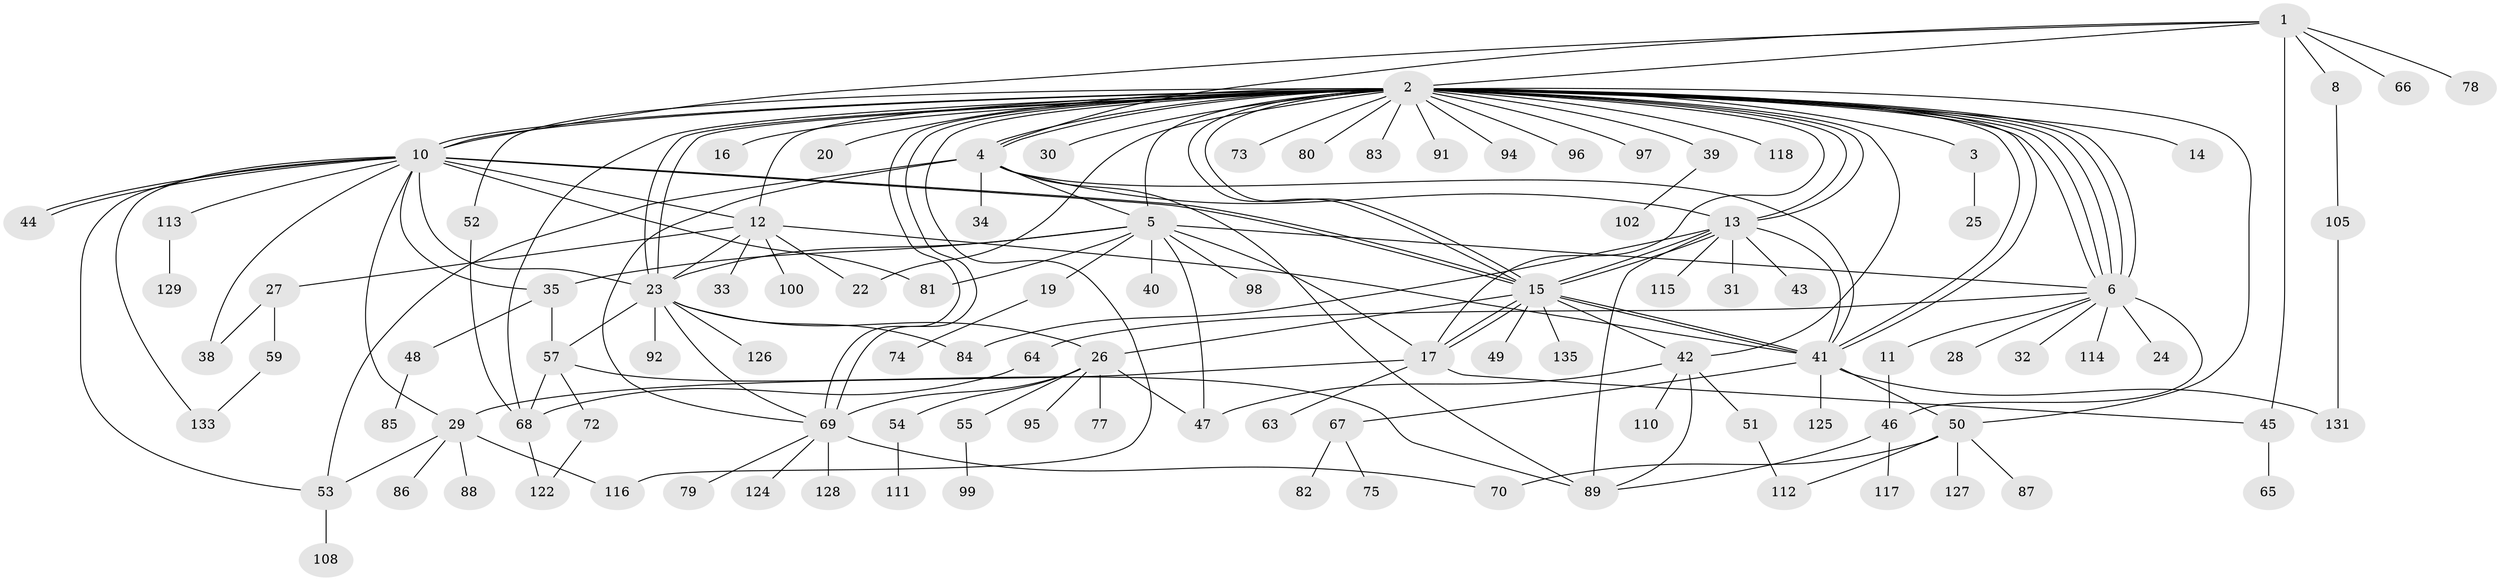 // original degree distribution, {6: 0.037037037037037035, 45: 0.007407407407407408, 2: 0.28888888888888886, 10: 0.007407407407407408, 11: 0.02962962962962963, 14: 0.014814814814814815, 4: 0.05185185185185185, 13: 0.007407407407407408, 9: 0.007407407407407408, 1: 0.4444444444444444, 8: 0.022222222222222223, 3: 0.05925925925925926, 5: 0.022222222222222223}
// Generated by graph-tools (version 1.1) at 2025/11/02/27/25 16:11:12]
// undirected, 107 vertices, 171 edges
graph export_dot {
graph [start="1"]
  node [color=gray90,style=filled];
  1 [super="+7"];
  2 [super="+134"];
  3;
  4 [super="+18"];
  5 [super="+9"];
  6 [super="+123"];
  8;
  10 [super="+109"];
  11 [super="+61"];
  12 [super="+90"];
  13;
  14;
  15 [super="+104"];
  16;
  17 [super="+21"];
  19;
  20;
  22;
  23 [super="+37"];
  24;
  25;
  26 [super="+101"];
  27;
  28;
  29 [super="+76"];
  30;
  31;
  32;
  33;
  34 [super="+60"];
  35 [super="+36"];
  38;
  39 [super="+121"];
  40;
  41 [super="+119"];
  42;
  43;
  44;
  45 [super="+71"];
  46 [super="+107"];
  47;
  48;
  49 [super="+106"];
  50 [super="+93"];
  51;
  52;
  53 [super="+58"];
  54;
  55 [super="+56"];
  57 [super="+130"];
  59 [super="+62"];
  63;
  64;
  65;
  66;
  67;
  68 [super="+120"];
  69 [super="+103"];
  70;
  72;
  73;
  74;
  75;
  77;
  78;
  79;
  80;
  81;
  82;
  83;
  84;
  85;
  86;
  87;
  88;
  89;
  91;
  92 [super="+132"];
  94;
  95;
  96;
  97;
  98;
  99;
  100;
  102;
  105;
  108;
  110;
  111;
  112;
  113;
  114;
  115;
  116;
  117;
  118;
  122;
  124;
  125;
  126;
  127;
  128;
  129;
  131;
  133;
  135;
  1 -- 2;
  1 -- 4;
  1 -- 8;
  1 -- 66;
  1 -- 78;
  1 -- 10;
  1 -- 45 [weight=2];
  2 -- 3;
  2 -- 4;
  2 -- 4;
  2 -- 5;
  2 -- 6;
  2 -- 6;
  2 -- 6;
  2 -- 6;
  2 -- 6;
  2 -- 10;
  2 -- 10;
  2 -- 12;
  2 -- 13;
  2 -- 13;
  2 -- 14;
  2 -- 15;
  2 -- 15;
  2 -- 16;
  2 -- 17;
  2 -- 20;
  2 -- 22;
  2 -- 23;
  2 -- 23;
  2 -- 30;
  2 -- 39;
  2 -- 41 [weight=2];
  2 -- 41;
  2 -- 42;
  2 -- 50;
  2 -- 52;
  2 -- 69;
  2 -- 69;
  2 -- 73;
  2 -- 80;
  2 -- 83;
  2 -- 91;
  2 -- 94;
  2 -- 96;
  2 -- 97;
  2 -- 116;
  2 -- 118;
  2 -- 68;
  3 -- 25;
  4 -- 5;
  4 -- 13;
  4 -- 34;
  4 -- 41;
  4 -- 69;
  4 -- 89;
  4 -- 53;
  5 -- 6;
  5 -- 17;
  5 -- 19;
  5 -- 35;
  5 -- 40;
  5 -- 47;
  5 -- 81;
  5 -- 98;
  5 -- 23;
  6 -- 11;
  6 -- 24;
  6 -- 28;
  6 -- 32;
  6 -- 46;
  6 -- 64;
  6 -- 114;
  8 -- 105;
  10 -- 15 [weight=2];
  10 -- 15;
  10 -- 38;
  10 -- 44;
  10 -- 44;
  10 -- 81;
  10 -- 133;
  10 -- 113;
  10 -- 53;
  10 -- 23;
  10 -- 12;
  10 -- 35;
  10 -- 29;
  11 -- 46;
  12 -- 22;
  12 -- 27;
  12 -- 33;
  12 -- 41;
  12 -- 100;
  12 -- 23;
  13 -- 15;
  13 -- 15;
  13 -- 31;
  13 -- 41;
  13 -- 43;
  13 -- 84;
  13 -- 89;
  13 -- 115;
  15 -- 17;
  15 -- 17;
  15 -- 26;
  15 -- 41;
  15 -- 41;
  15 -- 42;
  15 -- 49;
  15 -- 135;
  17 -- 29;
  17 -- 45;
  17 -- 63;
  19 -- 74;
  23 -- 57;
  23 -- 84;
  23 -- 92;
  23 -- 126;
  23 -- 26;
  23 -- 69;
  26 -- 54;
  26 -- 55;
  26 -- 69;
  26 -- 77;
  26 -- 95;
  26 -- 47;
  27 -- 38;
  27 -- 59;
  29 -- 116;
  29 -- 53;
  29 -- 86;
  29 -- 88;
  35 -- 48;
  35 -- 57;
  39 -- 102 [weight=2];
  41 -- 67;
  41 -- 131;
  41 -- 125;
  41 -- 50;
  42 -- 47;
  42 -- 51;
  42 -- 89;
  42 -- 110;
  45 -- 65;
  46 -- 89;
  46 -- 117;
  48 -- 85;
  50 -- 87;
  50 -- 127;
  50 -- 112;
  50 -- 70;
  51 -- 112;
  52 -- 68;
  53 -- 108;
  54 -- 111;
  55 -- 99;
  57 -- 72;
  57 -- 89;
  57 -- 68;
  59 -- 133;
  64 -- 68;
  67 -- 75;
  67 -- 82;
  68 -- 122;
  69 -- 70;
  69 -- 79;
  69 -- 128;
  69 -- 124;
  72 -- 122;
  105 -- 131;
  113 -- 129;
}
